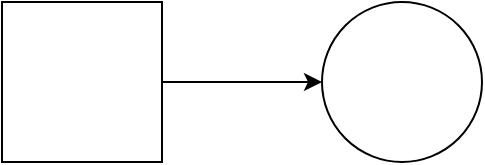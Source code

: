 <mxfile version="12.2.4" pages="1"><diagram id="0qrM1QYPlrxJgnwavw5v" name="Page-1"><mxGraphModel dx="690" dy="574" grid="1" gridSize="10" guides="1" tooltips="1" connect="1" arrows="1" fold="1" page="1" pageScale="1" pageWidth="827" pageHeight="1169" math="0" shadow="0"><root><mxCell id="0"/><mxCell id="1" parent="0"/><mxCell id="4" value="" style="edgeStyle=orthogonalEdgeStyle;rounded=0;orthogonalLoop=1;jettySize=auto;html=1;entryX=0;entryY=0.5;entryDx=0;entryDy=0;" parent="1" source="2" target="5" edge="1"><mxGeometry relative="1" as="geometry"><mxPoint x="230" y="200" as="targetPoint"/></mxGeometry></mxCell><mxCell id="2" value="" style="whiteSpace=wrap;html=1;aspect=fixed;" parent="1" vertex="1"><mxGeometry x="80" y="120" width="80" height="80" as="geometry"/></mxCell><mxCell id="5" value="" style="ellipse;whiteSpace=wrap;html=1;aspect=fixed;" parent="1" vertex="1"><mxGeometry x="240" y="120" width="80" height="80" as="geometry"/></mxCell></root></mxGraphModel></diagram></mxfile>